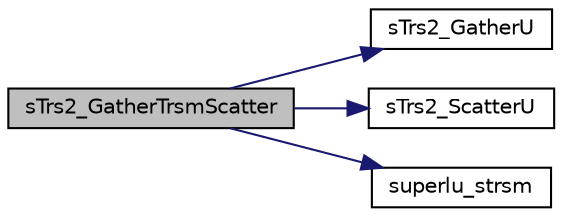digraph "sTrs2_GatherTrsmScatter"
{
 // LATEX_PDF_SIZE
  edge [fontname="Helvetica",fontsize="10",labelfontname="Helvetica",labelfontsize="10"];
  node [fontname="Helvetica",fontsize="10",shape=record];
  rankdir="LR";
  Node1 [label="sTrs2_GatherTrsmScatter",height=0.2,width=0.4,color="black", fillcolor="grey75", style="filled", fontcolor="black",tooltip=" "];
  Node1 -> Node2 [color="midnightblue",fontsize="10",style="solid",fontname="Helvetica"];
  Node2 [label="sTrs2_GatherU",height=0.2,width=0.4,color="black", fillcolor="white", style="filled",URL="$psgstrf2_8c.html#aa2233aabf3a5e65e413b7056e1f1831d",tooltip=" "];
  Node1 -> Node3 [color="midnightblue",fontsize="10",style="solid",fontname="Helvetica"];
  Node3 [label="sTrs2_ScatterU",height=0.2,width=0.4,color="black", fillcolor="white", style="filled",URL="$psgstrf2_8c.html#abf068c76b2c778489cada2c6268eb54e",tooltip=" "];
  Node1 -> Node4 [color="midnightblue",fontsize="10",style="solid",fontname="Helvetica"];
  Node4 [label="superlu_strsm",height=0.2,width=0.4,color="black", fillcolor="white", style="filled",URL="$superlu__sdefs_8h.html#a886b05a10e91f1fd1e9ad965197382b7",tooltip=" "];
}

